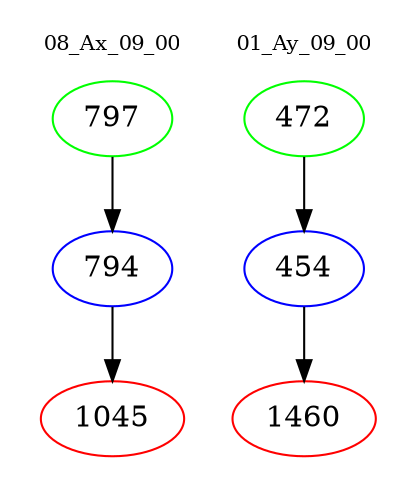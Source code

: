 digraph{
subgraph cluster_0 {
color = white
label = "08_Ax_09_00";
fontsize=10;
T0_797 [label="797", color="green"]
T0_797 -> T0_794 [color="black"]
T0_794 [label="794", color="blue"]
T0_794 -> T0_1045 [color="black"]
T0_1045 [label="1045", color="red"]
}
subgraph cluster_1 {
color = white
label = "01_Ay_09_00";
fontsize=10;
T1_472 [label="472", color="green"]
T1_472 -> T1_454 [color="black"]
T1_454 [label="454", color="blue"]
T1_454 -> T1_1460 [color="black"]
T1_1460 [label="1460", color="red"]
}
}
